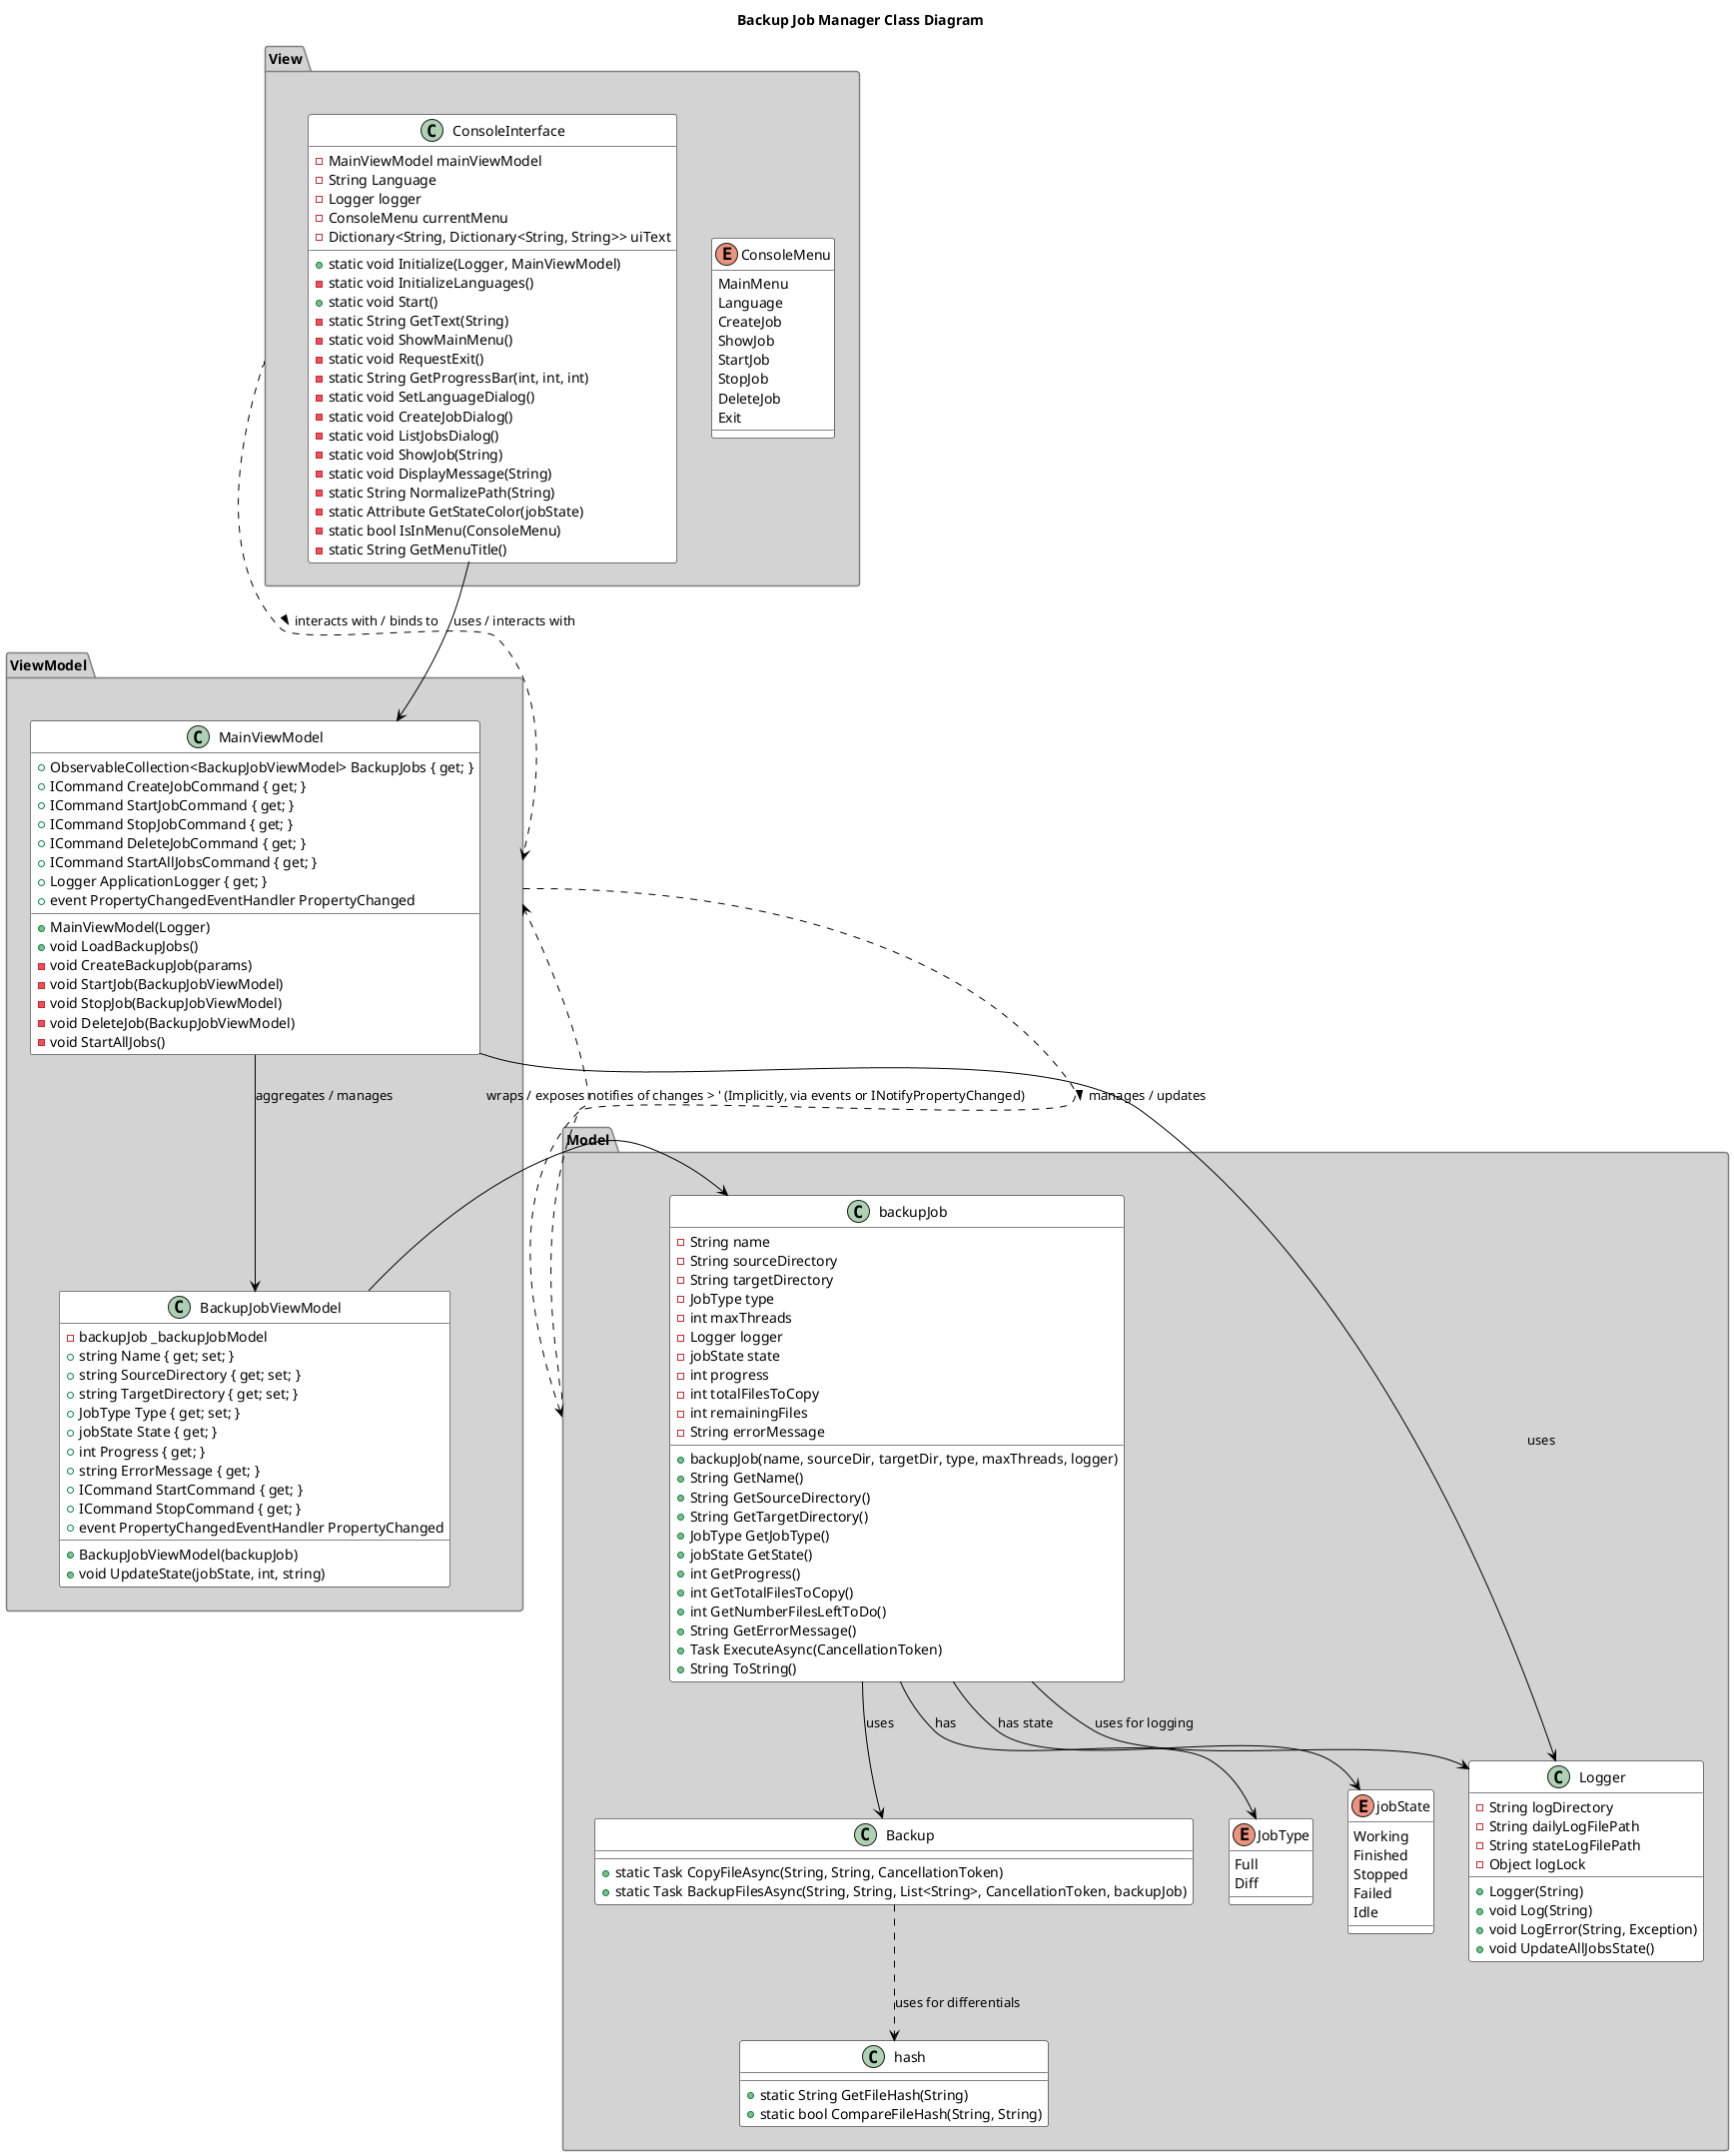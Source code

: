 @startuml Backup Job Manager Class Diagram

' Define styles
skinparam class {
  BackgroundColor White
  ArrowColor Black
  BorderColor Black
}

skinparam package {
  BackgroundColor LightGray
  BorderColor Gray
}

title "Backup Job Manager Class Diagram"

' MVVM Packages
package "Model" {
  enum JobType {
    Full
    Diff
  }
  
  enum jobState {
    Working
    Finished
    Stopped
    Failed
    Idle
  }
  
  class backupJob {
    - String name
    - String sourceDirectory
    - String targetDirectory
    - JobType type
    - int maxThreads
    - Logger logger
    - jobState state
    - int progress
    - int totalFilesToCopy
    - int remainingFiles
    - String errorMessage
    + backupJob(name, sourceDir, targetDir, type, maxThreads, logger)
    + String GetName()
    + String GetSourceDirectory()
    + String GetTargetDirectory()
    + JobType GetJobType()
    + jobState GetState()
    + int GetProgress()
    + int GetTotalFilesToCopy()
    + int GetNumberFilesLeftToDo()
    + String GetErrorMessage()
    + Task ExecuteAsync(CancellationToken)
    + String ToString()
  }
  
  class Backup {
    + static Task CopyFileAsync(String, String, CancellationToken)
    + static Task BackupFilesAsync(String, String, List<String>, CancellationToken, backupJob)
  }
  
  class hash {
    + static String GetFileHash(String)
    + static bool CompareFileHash(String, String)
  }
  
  class Logger {
    - String logDirectory
    - String dailyLogFilePath
    - String stateLogFilePath
    - Object logLock
    + Logger(String)
    + void Log(String)
    + void LogError(String, Exception)
    + void UpdateAllJobsState()
  }
}

package "View" {
  enum ConsoleMenu {
    MainMenu
    Language
    CreateJob
    ShowJob
    StartJob
    StopJob
    DeleteJob
    Exit
  }
  
  class ConsoleInterface {
    - MainViewModel mainViewModel
    - String Language
    - Logger logger
    - ConsoleMenu currentMenu
    - Dictionary<String, Dictionary<String, String>> uiText
    + static void Initialize(Logger, MainViewModel)
    - static void InitializeLanguages()
    + static void Start()
    - static String GetText(String)
    - static void ShowMainMenu()
    - static void RequestExit()
    - static String GetProgressBar(int, int, int)
    - static void SetLanguageDialog()
    - static void CreateJobDialog()
    - static void ListJobsDialog()
    - static void ShowJob(String)
    - static void DisplayMessage(String)
    - static String NormalizePath(String)
    - static Attribute GetStateColor(jobState)
    - static bool IsInMenu(ConsoleMenu)
    - static String GetMenuTitle()
  }
}

package "ViewModel" {
  class MainViewModel {
    + ObservableCollection<BackupJobViewModel> BackupJobs { get; }
    + ICommand CreateJobCommand { get; }
    + ICommand StartJobCommand { get; }
    + ICommand StopJobCommand { get; }
    + ICommand DeleteJobCommand { get; }
    + ICommand StartAllJobsCommand { get; }
    + Logger ApplicationLogger { get; }
    + MainViewModel(Logger)
    + void LoadBackupJobs()
    - void CreateBackupJob(params)
    - void StartJob(BackupJobViewModel)
    - void StopJob(BackupJobViewModel)
    - void DeleteJob(BackupJobViewModel)
    - void StartAllJobs()
    + event PropertyChangedEventHandler PropertyChanged
  }

  class BackupJobViewModel {
    - backupJob _backupJobModel
    + string Name { get; set; }
    + string SourceDirectory { get; set; }
    + string TargetDirectory { get; set; }
    + JobType Type { get; set; }
    + jobState State { get; }
    + int Progress { get; }
    + string ErrorMessage { get; }
    + ICommand StartCommand { get; }
    + ICommand StopCommand { get; }
    + BackupJobViewModel(backupJob)
    + void UpdateState(jobState, int, string)
    + event PropertyChangedEventHandler PropertyChanged
  }
}

' Relationships
' MVVM Pattern Relationships
View ..> ViewModel : interacts with / binds to >
ViewModel ..> Model : manages / updates >
Model ..> ViewModel : notifies of changes > ' (Implicitly, via events or INotifyPropertyChanged)

' Specific Relationships
MainViewModel --> BackupJobViewModel : aggregates / manages
MainViewModel --> Logger : uses
ConsoleInterface --> MainViewModel : uses / interacts with
BackupJobViewModel --> backupJob : wraps / exposes
backupJob --> JobType : has
backupJob --> jobState : has state
backupJob --> Backup : uses
backupJob --> Logger : uses for logging
Backup ..> hash : uses for differentials

@enduml